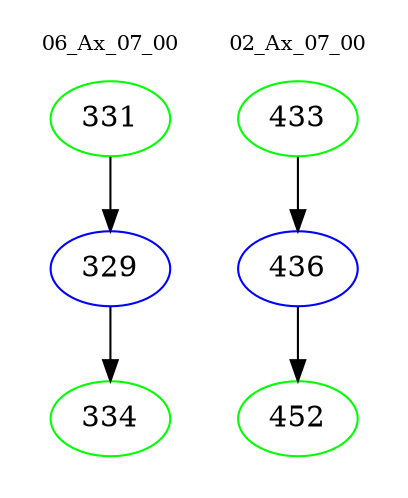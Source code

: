 digraph{
subgraph cluster_0 {
color = white
label = "06_Ax_07_00";
fontsize=10;
T0_331 [label="331", color="green"]
T0_331 -> T0_329 [color="black"]
T0_329 [label="329", color="blue"]
T0_329 -> T0_334 [color="black"]
T0_334 [label="334", color="green"]
}
subgraph cluster_1 {
color = white
label = "02_Ax_07_00";
fontsize=10;
T1_433 [label="433", color="green"]
T1_433 -> T1_436 [color="black"]
T1_436 [label="436", color="blue"]
T1_436 -> T1_452 [color="black"]
T1_452 [label="452", color="green"]
}
}
